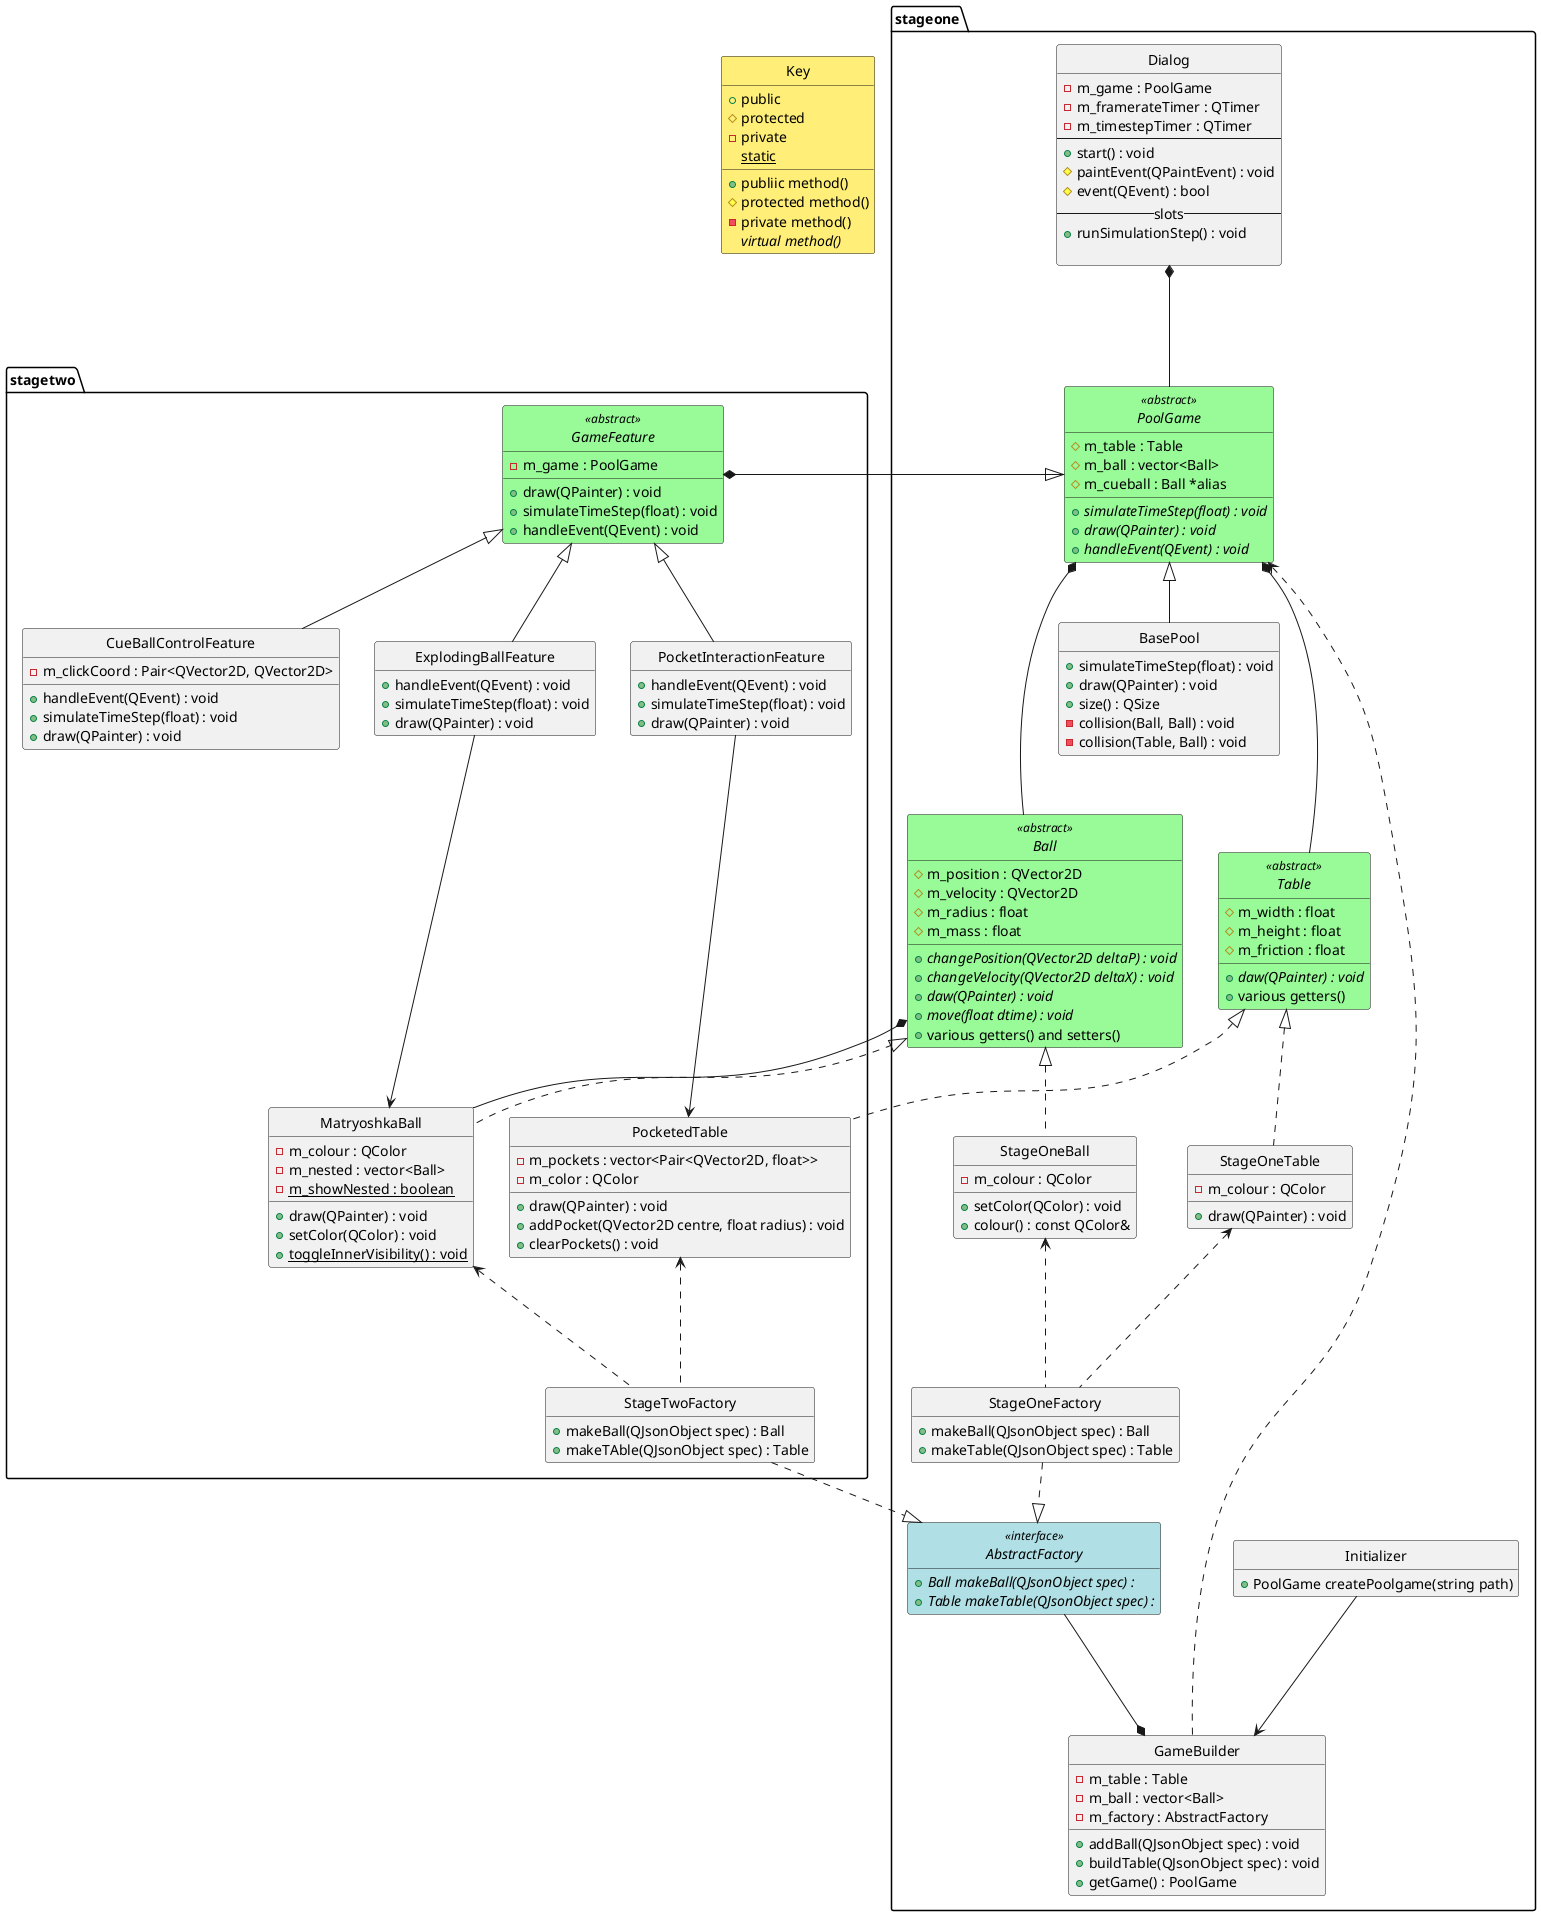 @startuml

package stageone {
    class Initializer {
        +PoolGame createPoolgame(string path)
    }
    
    class GameBuilder {
        -m_table : Table
        -m_ball : vector<Ball>
        -m_factory : AbstractFactory
        
        +addBall(QJsonObject spec) : void
        +buildTable(QJsonObject spec) : void
        +getGame() : PoolGame
    }
    
    interface AbstractFactory <<interface>> {
        +{abstract} Ball makeBall(QJsonObject spec) :
        +{abstract} Table makeTable(QJsonObject spec) :
    }
    
    class StageOneFactory {
        +makeBall(QJsonObject spec) : Ball
        +makeTable(QJsonObject spec) : Table
    }
    
    class Dialog {
        -m_game : PoolGame
        -m_framerateTimer : QTimer
        -m_timestepTimer : QTimer
        --
        +start() : void
        #paintEvent(QPaintEvent) : void
        #event(QEvent) : bool
        --slots--
        +runSimulationStep() : void
        
    }
    
    abstract PoolGame <<abstract>> {
        #m_table : Table
        #m_ball : vector<Ball>
        #m_cueball : Ball *alias
        +{abstract} simulateTimeStep(float) : void
        +{abstract} draw(QPainter) : void
        +{abstract} handleEvent(QEvent) : void
    }
    
    class BasePool {
        +simulateTimeStep(float) : void
        +draw(QPainter) : void
        +size() : QSize
        -collision(Ball, Ball) : void
        -collision(Table, Ball) : void
    }
    
    abstract class Ball <<abstract>> {
        #m_position : QVector2D 
        #m_velocity : QVector2D 
        #m_radius : float
        #m_mass : float
        
        +{abstract} changePosition(QVector2D deltaP) : void
        +{abstract} changeVelocity(QVector2D deltaX) : void
        +{abstract} daw(QPainter) : void
        +{abstract} move(float dtime) : void
        +various getters() and setters()
    }
    
    abstract class Table <<abstract>> {
        #m_width : float
        #m_height : float
        #m_friction : float
        
        +{abstract} daw(QPainter) : void
        +various getters()
    }
    
    class StageOneBall {
        -m_colour : QColor
        +setColor(QColor) : void
        +colour() : const QColor&
    }
    
    
    class StageOneTable {
        -m_colour : QColor
        +draw(QPainter) : void
    }
    
}

package stagetwo {

    class StageTwoFactory {
        + makeBall(QJsonObject spec) : Ball
        + makeTAble(QJsonObject spec) : Table
    }

    abstract GameFeature <<abstract>> {
        -m_game : PoolGame
        +draw(QPainter) : void
        +simulateTimeStep(float) : void
        +handleEvent(QEvent) : void
    }
    
    class CueBallControlFeature {
        -m_clickCoord : Pair<QVector2D, QVector2D> 
        +handleEvent(QEvent) : void
        +simulateTimeStep(float) : void
        +draw(QPainter) : void
    }
    
    class ExplodingBallFeature {
        +handleEvent(QEvent) : void
        +simulateTimeStep(float) : void
        +draw(QPainter) : void
    }
    
    class PocketInteractionFeature {
        +handleEvent(QEvent) : void
        +simulateTimeStep(float) : void
        +draw(QPainter) : void
    }
    
    class MatryoshkaBall {
        -m_colour : QColor
        -m_nested : vector<Ball>
        -{static} m_showNested : boolean
        
        +draw(QPainter) : void
        +setColor(QColor) : void
        +{static} toggleInnerVisibility() : void
    }
    
    class PocketedTable {
        -m_pockets : vector<Pair<QVector2D, float>>
        -m_color : QColor
        
        +draw(QPainter) : void
        +addPocket(QVector2D centre, float radius) : void
        +clearPockets() : void
    }
}
Initializer                 --->    GameBuilder

Dialog                      *---    PoolGame
PoolGame                    *---    Table
PoolGame                    *---    Ball

PoolGame                    <|--    GameFeature
PoolGame                    <|--    BasePool

GameFeature                 *---    PoolGame
GameFeature                 <|--    CueBallControlFeature
GameFeature                 <|--    PocketInteractionFeature
GameFeature                 <|--    ExplodingBallFeature

Table                       <|..    StageOneTable
Table                       <|..    PocketedTable
Ball                        <|..    StageOneBall
Ball                        <|..    MatryoshkaBall
MatryoshkaBall              ---*    Ball

ExplodingBallFeature        --->    MatryoshkaBall
PocketInteractionFeature    --->    PocketedTable

AbstractFactory             ---*    GameBuilder
PoolGame                    <...    GameBuilder

StageOneFactory             ..|>    AbstractFactory
StageTwoFactory             ..|>    AbstractFactory

StageOneBall                <...    StageOneFactory
StageOneTable               <...    StageOneFactory

PocketedTable               <...    StageTwoFactory
MatryoshkaBall              <...    StageTwoFactory


class Key #ffee77 {
	+public
	#protected
	-private
	+publiic method()
	#protected method()
	-private method()
	{abstract} virtual method()
	{static} static
}

skinparam Class {
	BackgroundColor<<abstract>> PaleGreen
	BackgroundColor<<interface>> PowderBlue
}

hide circle
hide empty members

@enduml
